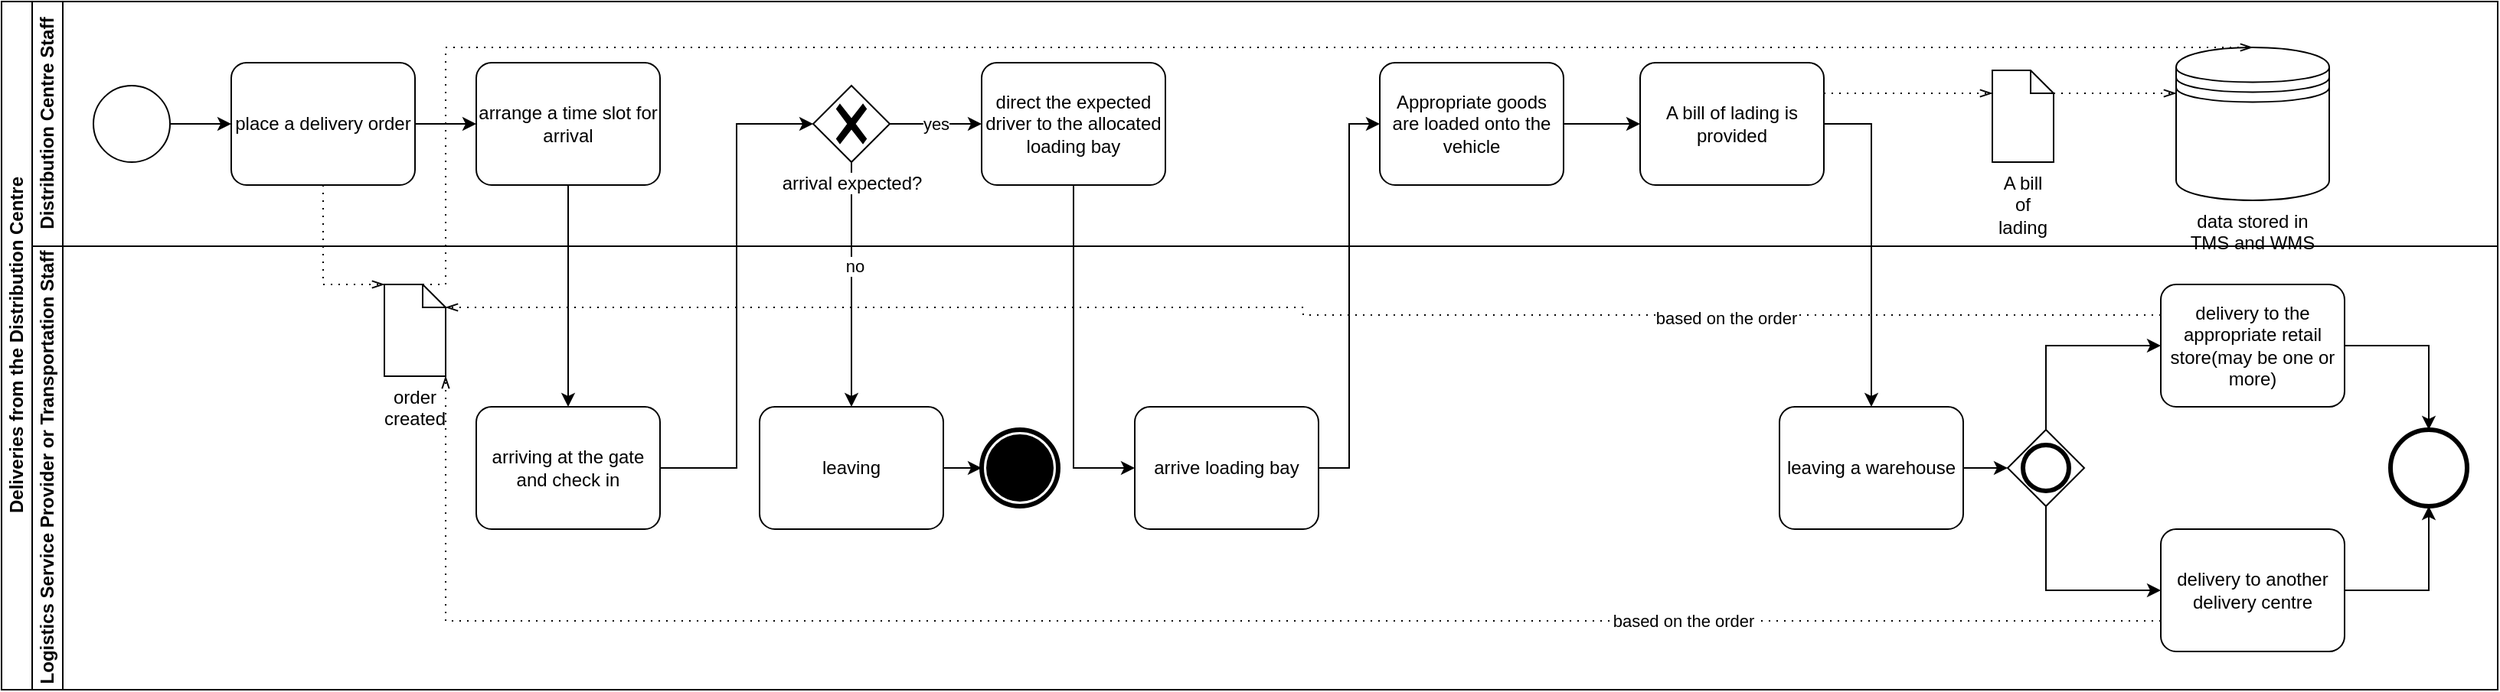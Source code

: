 <mxfile version="20.7.4" type="device"><diagram id="prtHgNgQTEPvFCAcTncT" name="Page-1"><mxGraphModel dx="1026" dy="688" grid="1" gridSize="10" guides="1" tooltips="1" connect="1" arrows="1" fold="1" page="1" pageScale="1" pageWidth="827" pageHeight="1169" math="0" shadow="0"><root><mxCell id="0"/><mxCell id="1" parent="0"/><mxCell id="dNxyNK7c78bLwvsdeMH5-19" value="Deliveries from the Distribution Centre" style="swimlane;html=1;childLayout=stackLayout;resizeParent=1;resizeParentMax=0;horizontal=0;startSize=20;horizontalStack=0;" parent="1" vertex="1"><mxGeometry x="20" y="20" width="1630" height="450" as="geometry"/></mxCell><mxCell id="iolI8BOVlMJaaguG8Dk0-7" style="edgeStyle=orthogonalEdgeStyle;rounded=0;orthogonalLoop=1;jettySize=auto;html=1;" parent="dNxyNK7c78bLwvsdeMH5-19" source="iolI8BOVlMJaaguG8Dk0-5" target="iolI8BOVlMJaaguG8Dk0-8" edge="1"><mxGeometry relative="1" as="geometry"><mxPoint x="430" y="320" as="targetPoint"/></mxGeometry></mxCell><mxCell id="iolI8BOVlMJaaguG8Dk0-17" style="edgeStyle=orthogonalEdgeStyle;rounded=0;orthogonalLoop=1;jettySize=auto;html=1;" parent="dNxyNK7c78bLwvsdeMH5-19" source="iolI8BOVlMJaaguG8Dk0-11" target="iolI8BOVlMJaaguG8Dk0-16" edge="1"><mxGeometry relative="1" as="geometry"/></mxCell><mxCell id="iolI8BOVlMJaaguG8Dk0-18" value="no" style="edgeLabel;html=1;align=center;verticalAlign=middle;resizable=0;points=[];" parent="iolI8BOVlMJaaguG8Dk0-17" vertex="1" connectable="0"><mxGeometry x="-0.158" y="2" relative="1" as="geometry"><mxPoint as="offset"/></mxGeometry></mxCell><mxCell id="iolI8BOVlMJaaguG8Dk0-10" style="edgeStyle=orthogonalEdgeStyle;rounded=0;orthogonalLoop=1;jettySize=auto;html=1;entryX=0;entryY=0.5;entryDx=0;entryDy=0;entryPerimeter=0;" parent="dNxyNK7c78bLwvsdeMH5-19" source="iolI8BOVlMJaaguG8Dk0-8" target="iolI8BOVlMJaaguG8Dk0-11" edge="1"><mxGeometry relative="1" as="geometry"><mxPoint x="600" y="120" as="targetPoint"/></mxGeometry></mxCell><mxCell id="dNxyNK7c78bLwvsdeMH5-20" value="Distribution Centre&amp;nbsp;Staff" style="swimlane;html=1;startSize=20;horizontal=0;" parent="dNxyNK7c78bLwvsdeMH5-19" vertex="1"><mxGeometry x="20" width="1610" height="160" as="geometry"/></mxCell><mxCell id="jybm4fPGBQml7Ri3tgQ--3" style="edgeStyle=orthogonalEdgeStyle;rounded=0;orthogonalLoop=1;jettySize=auto;html=1;" parent="dNxyNK7c78bLwvsdeMH5-20" source="jybm4fPGBQml7Ri3tgQ--1" target="iolI8BOVlMJaaguG8Dk0-1" edge="1"><mxGeometry relative="1" as="geometry"><mxPoint x="130" y="150" as="targetPoint"/></mxGeometry></mxCell><mxCell id="jybm4fPGBQml7Ri3tgQ--1" value="" style="points=[[0.145,0.145,0],[0.5,0,0],[0.855,0.145,0],[1,0.5,0],[0.855,0.855,0],[0.5,1,0],[0.145,0.855,0],[0,0.5,0]];shape=mxgraph.bpmn.event;html=1;verticalLabelPosition=bottom;labelBackgroundColor=#ffffff;verticalAlign=top;align=center;perimeter=ellipsePerimeter;outlineConnect=0;aspect=fixed;outline=standard;symbol=general;" parent="dNxyNK7c78bLwvsdeMH5-20" vertex="1"><mxGeometry x="40" y="55" width="50" height="50" as="geometry"/></mxCell><mxCell id="iolI8BOVlMJaaguG8Dk0-6" style="edgeStyle=orthogonalEdgeStyle;rounded=0;orthogonalLoop=1;jettySize=auto;html=1;" parent="dNxyNK7c78bLwvsdeMH5-20" source="iolI8BOVlMJaaguG8Dk0-1" target="iolI8BOVlMJaaguG8Dk0-5" edge="1"><mxGeometry relative="1" as="geometry"/></mxCell><mxCell id="iolI8BOVlMJaaguG8Dk0-1" value="place a delivery order" style="points=[[0.25,0,0],[0.5,0,0],[0.75,0,0],[1,0.25,0],[1,0.5,0],[1,0.75,0],[0.75,1,0],[0.5,1,0],[0.25,1,0],[0,0.75,0],[0,0.5,0],[0,0.25,0]];shape=mxgraph.bpmn.task;whiteSpace=wrap;rectStyle=rounded;size=10;html=1;taskMarker=abstract;" parent="dNxyNK7c78bLwvsdeMH5-20" vertex="1"><mxGeometry x="130" y="40" width="120" height="80" as="geometry"/></mxCell><mxCell id="iolI8BOVlMJaaguG8Dk0-5" value="arrange a time slot for arrival" style="points=[[0.25,0,0],[0.5,0,0],[0.75,0,0],[1,0.25,0],[1,0.5,0],[1,0.75,0],[0.75,1,0],[0.5,1,0],[0.25,1,0],[0,0.75,0],[0,0.5,0],[0,0.25,0]];shape=mxgraph.bpmn.task;whiteSpace=wrap;rectStyle=rounded;size=10;html=1;taskMarker=abstract;" parent="dNxyNK7c78bLwvsdeMH5-20" vertex="1"><mxGeometry x="290" y="40" width="120" height="80" as="geometry"/></mxCell><mxCell id="iolI8BOVlMJaaguG8Dk0-26" value="yes" style="edgeStyle=orthogonalEdgeStyle;rounded=0;orthogonalLoop=1;jettySize=auto;html=1;" parent="dNxyNK7c78bLwvsdeMH5-20" source="iolI8BOVlMJaaguG8Dk0-11" target="iolI8BOVlMJaaguG8Dk0-13" edge="1"><mxGeometry relative="1" as="geometry"><mxPoint x="670" y="150" as="targetPoint"/></mxGeometry></mxCell><mxCell id="iolI8BOVlMJaaguG8Dk0-11" value="arrival expected?" style="points=[[0.25,0.25,0],[0.5,0,0],[0.75,0.25,0],[1,0.5,0],[0.75,0.75,0],[0.5,1,0],[0.25,0.75,0],[0,0.5,0]];shape=mxgraph.bpmn.gateway2;html=1;verticalLabelPosition=bottom;labelBackgroundColor=#ffffff;verticalAlign=top;align=center;perimeter=rhombusPerimeter;outlineConnect=0;outline=none;symbol=none;gwType=exclusive;" parent="dNxyNK7c78bLwvsdeMH5-20" vertex="1"><mxGeometry x="510" y="55" width="50" height="50" as="geometry"/></mxCell><mxCell id="iolI8BOVlMJaaguG8Dk0-13" value="direct the expected driver to the allocated loading bay" style="points=[[0.25,0,0],[0.5,0,0],[0.75,0,0],[1,0.25,0],[1,0.5,0],[1,0.75,0],[0.75,1,0],[0.5,1,0],[0.25,1,0],[0,0.75,0],[0,0.5,0],[0,0.25,0]];shape=mxgraph.bpmn.task;whiteSpace=wrap;rectStyle=rounded;size=10;html=1;taskMarker=abstract;" parent="dNxyNK7c78bLwvsdeMH5-20" vertex="1"><mxGeometry x="620" y="40" width="120" height="80" as="geometry"/></mxCell><mxCell id="iolI8BOVlMJaaguG8Dk0-45" style="edgeStyle=orthogonalEdgeStyle;rounded=0;orthogonalLoop=1;jettySize=auto;html=1;" parent="dNxyNK7c78bLwvsdeMH5-20" source="iolI8BOVlMJaaguG8Dk0-22" target="iolI8BOVlMJaaguG8Dk0-44" edge="1"><mxGeometry relative="1" as="geometry"/></mxCell><mxCell id="iolI8BOVlMJaaguG8Dk0-22" value="Appropriate goods are loaded onto the vehicle" style="points=[[0.25,0,0],[0.5,0,0],[0.75,0,0],[1,0.25,0],[1,0.5,0],[1,0.75,0],[0.75,1,0],[0.5,1,0],[0.25,1,0],[0,0.75,0],[0,0.5,0],[0,0.25,0]];shape=mxgraph.bpmn.task;whiteSpace=wrap;rectStyle=rounded;size=10;html=1;taskMarker=abstract;" parent="dNxyNK7c78bLwvsdeMH5-20" vertex="1"><mxGeometry x="880" y="40" width="120" height="80" as="geometry"/></mxCell><mxCell id="iolI8BOVlMJaaguG8Dk0-44" value="A bill of lading is provided" style="points=[[0.25,0,0],[0.5,0,0],[0.75,0,0],[1,0.25,0],[1,0.5,0],[1,0.75,0],[0.75,1,0],[0.5,1,0],[0.25,1,0],[0,0.75,0],[0,0.5,0],[0,0.25,0]];shape=mxgraph.bpmn.task;whiteSpace=wrap;rectStyle=rounded;size=10;html=1;taskMarker=abstract;" parent="dNxyNK7c78bLwvsdeMH5-20" vertex="1"><mxGeometry x="1050" y="40" width="120" height="80" as="geometry"/></mxCell><mxCell id="iolI8BOVlMJaaguG8Dk0-53" value="A bill of lading" style="shape=mxgraph.bpmn.data;labelPosition=center;verticalLabelPosition=bottom;align=center;verticalAlign=top;whiteSpace=wrap;size=15;html=1;" parent="dNxyNK7c78bLwvsdeMH5-20" vertex="1"><mxGeometry x="1280" y="45" width="40" height="60" as="geometry"/></mxCell><mxCell id="iolI8BOVlMJaaguG8Dk0-56" value="" style="edgeStyle=elbowEdgeStyle;fontSize=12;html=1;endFill=0;startFill=0;endSize=6;startSize=6;dashed=1;dashPattern=1 4;endArrow=openThin;startArrow=none;rounded=0;exitX=1;exitY=0.25;exitDx=0;exitDy=0;exitPerimeter=0;" parent="dNxyNK7c78bLwvsdeMH5-20" source="iolI8BOVlMJaaguG8Dk0-44" target="iolI8BOVlMJaaguG8Dk0-53" edge="1"><mxGeometry width="160" relative="1" as="geometry"><mxPoint x="1220" y="270" as="sourcePoint"/><mxPoint x="1380" y="270" as="targetPoint"/><Array as="points"><mxPoint x="1240" y="60"/><mxPoint x="1220" y="70"/></Array></mxGeometry></mxCell><mxCell id="iolI8BOVlMJaaguG8Dk0-57" value="data stored in TMS and WMS" style="shape=datastore;whiteSpace=wrap;html=1;labelPosition=center;verticalLabelPosition=bottom;align=center;verticalAlign=top;" parent="dNxyNK7c78bLwvsdeMH5-20" vertex="1"><mxGeometry x="1400" y="30" width="100" height="100" as="geometry"/></mxCell><mxCell id="iolI8BOVlMJaaguG8Dk0-59" value="" style="edgeStyle=elbowEdgeStyle;fontSize=12;html=1;endFill=0;startFill=0;endSize=6;startSize=6;dashed=1;dashPattern=1 4;endArrow=openThin;startArrow=none;rounded=0;entryX=0;entryY=0.3;entryDx=0;entryDy=0;exitX=0;exitY=0;exitDx=40;exitDy=15;exitPerimeter=0;" parent="dNxyNK7c78bLwvsdeMH5-20" source="iolI8BOVlMJaaguG8Dk0-53" target="iolI8BOVlMJaaguG8Dk0-57" edge="1"><mxGeometry width="160" relative="1" as="geometry"><mxPoint x="1310" y="80" as="sourcePoint"/><mxPoint x="1570" y="200" as="targetPoint"/><Array as="points"/></mxGeometry></mxCell><mxCell id="iolI8BOVlMJaaguG8Dk0-50" style="edgeStyle=orthogonalEdgeStyle;rounded=0;orthogonalLoop=1;jettySize=auto;html=1;exitX=1;exitY=0.5;exitDx=0;exitDy=0;exitPerimeter=0;" parent="dNxyNK7c78bLwvsdeMH5-19" source="iolI8BOVlMJaaguG8Dk0-44" target="iolI8BOVlMJaaguG8Dk0-46" edge="1"><mxGeometry relative="1" as="geometry"><mxPoint x="1290" y="150" as="sourcePoint"/></mxGeometry></mxCell><mxCell id="mJuiP5j_pOhgNxbwQcuv-1" style="edgeStyle=orthogonalEdgeStyle;rounded=0;orthogonalLoop=1;jettySize=auto;html=1;entryX=0;entryY=0.5;entryDx=0;entryDy=0;entryPerimeter=0;" parent="dNxyNK7c78bLwvsdeMH5-19" source="iolI8BOVlMJaaguG8Dk0-39" target="iolI8BOVlMJaaguG8Dk0-22" edge="1"><mxGeometry relative="1" as="geometry"/></mxCell><mxCell id="iolI8BOVlMJaaguG8Dk0-4" value="" style="edgeStyle=elbowEdgeStyle;fontSize=12;html=1;endFill=0;startFill=0;endSize=6;startSize=6;dashed=1;dashPattern=1 4;endArrow=openThin;startArrow=none;rounded=0;exitX=0.5;exitY=1;exitDx=0;exitDy=0;exitPerimeter=0;entryX=0;entryY=0;entryDx=0;entryDy=0;entryPerimeter=0;" parent="dNxyNK7c78bLwvsdeMH5-19" source="iolI8BOVlMJaaguG8Dk0-1" target="iolI8BOVlMJaaguG8Dk0-2" edge="1"><mxGeometry width="160" relative="1" as="geometry"><mxPoint x="290" y="180" as="sourcePoint"/><mxPoint x="450" y="180" as="targetPoint"/><Array as="points"><mxPoint x="210" y="190"/></Array></mxGeometry></mxCell><mxCell id="iolI8BOVlMJaaguG8Dk0-58" value="" style="edgeStyle=elbowEdgeStyle;fontSize=12;html=1;endFill=0;startFill=0;endSize=6;startSize=6;dashed=1;dashPattern=1 4;endArrow=openThin;startArrow=none;rounded=0;exitX=0;exitY=0;exitDx=25;exitDy=0;exitPerimeter=0;entryX=0.5;entryY=0;entryDx=0;entryDy=0;" parent="dNxyNK7c78bLwvsdeMH5-19" source="iolI8BOVlMJaaguG8Dk0-2" target="iolI8BOVlMJaaguG8Dk0-57" edge="1"><mxGeometry width="160" relative="1" as="geometry"><mxPoint x="380" y="40" as="sourcePoint"/><mxPoint x="540" y="40" as="targetPoint"/><Array as="points"><mxPoint x="290" y="150"/><mxPoint x="890" y="10"/></Array></mxGeometry></mxCell><mxCell id="mJuiP5j_pOhgNxbwQcuv-4" style="edgeStyle=orthogonalEdgeStyle;rounded=0;orthogonalLoop=1;jettySize=auto;html=1;entryX=0;entryY=0.5;entryDx=0;entryDy=0;entryPerimeter=0;" parent="dNxyNK7c78bLwvsdeMH5-19" source="iolI8BOVlMJaaguG8Dk0-13" target="iolI8BOVlMJaaguG8Dk0-39" edge="1"><mxGeometry relative="1" as="geometry"/></mxCell><mxCell id="dNxyNK7c78bLwvsdeMH5-21" value="Logistics Service Provider or&amp;nbsp;Transportation Staff" style="swimlane;html=1;startSize=20;horizontal=0;" parent="dNxyNK7c78bLwvsdeMH5-19" vertex="1"><mxGeometry x="20" y="160" width="1610" height="290" as="geometry"/></mxCell><mxCell id="iolI8BOVlMJaaguG8Dk0-8" value="arriving at the gate and check in" style="points=[[0.25,0,0],[0.5,0,0],[0.75,0,0],[1,0.25,0],[1,0.5,0],[1,0.75,0],[0.75,1,0],[0.5,1,0],[0.25,1,0],[0,0.75,0],[0,0.5,0],[0,0.25,0]];shape=mxgraph.bpmn.task;whiteSpace=wrap;rectStyle=rounded;size=10;html=1;taskMarker=abstract;" parent="dNxyNK7c78bLwvsdeMH5-21" vertex="1"><mxGeometry x="290" y="105" width="120" height="80" as="geometry"/></mxCell><mxCell id="iolI8BOVlMJaaguG8Dk0-20" style="edgeStyle=orthogonalEdgeStyle;rounded=0;orthogonalLoop=1;jettySize=auto;html=1;" parent="dNxyNK7c78bLwvsdeMH5-21" source="iolI8BOVlMJaaguG8Dk0-16" target="iolI8BOVlMJaaguG8Dk0-19" edge="1"><mxGeometry relative="1" as="geometry"/></mxCell><mxCell id="iolI8BOVlMJaaguG8Dk0-16" value="leaving" style="points=[[0.25,0,0],[0.5,0,0],[0.75,0,0],[1,0.25,0],[1,0.5,0],[1,0.75,0],[0.75,1,0],[0.5,1,0],[0.25,1,0],[0,0.75,0],[0,0.5,0],[0,0.25,0]];shape=mxgraph.bpmn.task;whiteSpace=wrap;rectStyle=rounded;size=10;html=1;taskMarker=abstract;" parent="dNxyNK7c78bLwvsdeMH5-21" vertex="1"><mxGeometry x="475" y="105" width="120" height="80" as="geometry"/></mxCell><mxCell id="iolI8BOVlMJaaguG8Dk0-19" value="" style="points=[[0.145,0.145,0],[0.5,0,0],[0.855,0.145,0],[1,0.5,0],[0.855,0.855,0],[0.5,1,0],[0.145,0.855,0],[0,0.5,0]];shape=mxgraph.bpmn.event;html=1;verticalLabelPosition=bottom;labelBackgroundColor=#ffffff;verticalAlign=top;align=center;perimeter=ellipsePerimeter;outlineConnect=0;aspect=fixed;outline=end;symbol=terminate;" parent="dNxyNK7c78bLwvsdeMH5-21" vertex="1"><mxGeometry x="620" y="120" width="50" height="50" as="geometry"/></mxCell><mxCell id="iolI8BOVlMJaaguG8Dk0-39" value="arrive loading bay" style="points=[[0.25,0,0],[0.5,0,0],[0.75,0,0],[1,0.25,0],[1,0.5,0],[1,0.75,0],[0.75,1,0],[0.5,1,0],[0.25,1,0],[0,0.75,0],[0,0.5,0],[0,0.25,0]];shape=mxgraph.bpmn.task;whiteSpace=wrap;rectStyle=rounded;size=10;html=1;taskMarker=abstract;" parent="dNxyNK7c78bLwvsdeMH5-21" vertex="1"><mxGeometry x="720" y="105" width="120" height="80" as="geometry"/></mxCell><mxCell id="iolI8BOVlMJaaguG8Dk0-52" style="edgeStyle=orthogonalEdgeStyle;rounded=0;orthogonalLoop=1;jettySize=auto;html=1;" parent="dNxyNK7c78bLwvsdeMH5-21" source="iolI8BOVlMJaaguG8Dk0-46" target="iolI8BOVlMJaaguG8Dk0-51" edge="1"><mxGeometry relative="1" as="geometry"/></mxCell><mxCell id="iolI8BOVlMJaaguG8Dk0-46" value="leaving a warehouse" style="points=[[0.25,0,0],[0.5,0,0],[0.75,0,0],[1,0.25,0],[1,0.5,0],[1,0.75,0],[0.75,1,0],[0.5,1,0],[0.25,1,0],[0,0.75,0],[0,0.5,0],[0,0.25,0]];shape=mxgraph.bpmn.task;whiteSpace=wrap;rectStyle=rounded;size=10;html=1;taskMarker=abstract;" parent="dNxyNK7c78bLwvsdeMH5-21" vertex="1"><mxGeometry x="1141" y="105" width="120" height="80" as="geometry"/></mxCell><mxCell id="iolI8BOVlMJaaguG8Dk0-62" style="edgeStyle=orthogonalEdgeStyle;rounded=0;orthogonalLoop=1;jettySize=auto;html=1;entryX=0;entryY=0.5;entryDx=0;entryDy=0;entryPerimeter=0;exitX=0.5;exitY=0;exitDx=0;exitDy=0;exitPerimeter=0;" parent="dNxyNK7c78bLwvsdeMH5-21" source="iolI8BOVlMJaaguG8Dk0-51" target="iolI8BOVlMJaaguG8Dk0-60" edge="1"><mxGeometry relative="1" as="geometry"/></mxCell><mxCell id="iolI8BOVlMJaaguG8Dk0-63" style="edgeStyle=orthogonalEdgeStyle;rounded=0;orthogonalLoop=1;jettySize=auto;html=1;entryX=0;entryY=0.5;entryDx=0;entryDy=0;entryPerimeter=0;exitX=0.5;exitY=1;exitDx=0;exitDy=0;exitPerimeter=0;" parent="dNxyNK7c78bLwvsdeMH5-21" source="iolI8BOVlMJaaguG8Dk0-51" target="iolI8BOVlMJaaguG8Dk0-61" edge="1"><mxGeometry relative="1" as="geometry"/></mxCell><mxCell id="iolI8BOVlMJaaguG8Dk0-51" value="" style="points=[[0.25,0.25,0],[0.5,0,0],[0.75,0.25,0],[1,0.5,0],[0.75,0.75,0],[0.5,1,0],[0.25,0.75,0],[0,0.5,0]];shape=mxgraph.bpmn.gateway2;html=1;verticalLabelPosition=bottom;labelBackgroundColor=#ffffff;verticalAlign=top;align=center;perimeter=rhombusPerimeter;outlineConnect=0;outline=end;symbol=general;" parent="dNxyNK7c78bLwvsdeMH5-21" vertex="1"><mxGeometry x="1290" y="120" width="50" height="50" as="geometry"/></mxCell><mxCell id="iolI8BOVlMJaaguG8Dk0-65" style="edgeStyle=orthogonalEdgeStyle;rounded=0;orthogonalLoop=1;jettySize=auto;html=1;entryX=0.5;entryY=0;entryDx=0;entryDy=0;entryPerimeter=0;" parent="dNxyNK7c78bLwvsdeMH5-21" source="iolI8BOVlMJaaguG8Dk0-60" target="iolI8BOVlMJaaguG8Dk0-64" edge="1"><mxGeometry relative="1" as="geometry"/></mxCell><mxCell id="iolI8BOVlMJaaguG8Dk0-60" value="delivery to the appropriate retail store(may be one or more)" style="points=[[0.25,0,0],[0.5,0,0],[0.75,0,0],[1,0.25,0],[1,0.5,0],[1,0.75,0],[0.75,1,0],[0.5,1,0],[0.25,1,0],[0,0.75,0],[0,0.5,0],[0,0.25,0]];shape=mxgraph.bpmn.task;whiteSpace=wrap;rectStyle=rounded;size=10;html=1;taskMarker=abstract;" parent="dNxyNK7c78bLwvsdeMH5-21" vertex="1"><mxGeometry x="1390" y="25" width="120" height="80" as="geometry"/></mxCell><mxCell id="iolI8BOVlMJaaguG8Dk0-66" style="edgeStyle=orthogonalEdgeStyle;rounded=0;orthogonalLoop=1;jettySize=auto;html=1;entryX=0.5;entryY=1;entryDx=0;entryDy=0;entryPerimeter=0;" parent="dNxyNK7c78bLwvsdeMH5-21" source="iolI8BOVlMJaaguG8Dk0-61" target="iolI8BOVlMJaaguG8Dk0-64" edge="1"><mxGeometry relative="1" as="geometry"/></mxCell><mxCell id="iolI8BOVlMJaaguG8Dk0-61" value="delivery to another delivery centre" style="points=[[0.25,0,0],[0.5,0,0],[0.75,0,0],[1,0.25,0],[1,0.5,0],[1,0.75,0],[0.75,1,0],[0.5,1,0],[0.25,1,0],[0,0.75,0],[0,0.5,0],[0,0.25,0]];shape=mxgraph.bpmn.task;whiteSpace=wrap;rectStyle=rounded;size=10;html=1;taskMarker=abstract;" parent="dNxyNK7c78bLwvsdeMH5-21" vertex="1"><mxGeometry x="1390" y="185" width="120" height="80" as="geometry"/></mxCell><mxCell id="iolI8BOVlMJaaguG8Dk0-64" value="" style="points=[[0.145,0.145,0],[0.5,0,0],[0.855,0.145,0],[1,0.5,0],[0.855,0.855,0],[0.5,1,0],[0.145,0.855,0],[0,0.5,0]];shape=mxgraph.bpmn.event;html=1;verticalLabelPosition=bottom;labelBackgroundColor=#ffffff;verticalAlign=top;align=center;perimeter=ellipsePerimeter;outlineConnect=0;aspect=fixed;outline=end;symbol=terminate2;" parent="dNxyNK7c78bLwvsdeMH5-21" vertex="1"><mxGeometry x="1540" y="120" width="50" height="50" as="geometry"/></mxCell><mxCell id="iolI8BOVlMJaaguG8Dk0-2" value="order created" style="shape=mxgraph.bpmn.data;labelPosition=center;verticalLabelPosition=bottom;align=center;verticalAlign=top;whiteSpace=wrap;size=15;html=1;" parent="dNxyNK7c78bLwvsdeMH5-21" vertex="1"><mxGeometry x="230" y="25" width="40" height="60" as="geometry"/></mxCell><mxCell id="mJuiP5j_pOhgNxbwQcuv-7" value="" style="edgeStyle=elbowEdgeStyle;fontSize=12;html=1;endFill=0;startFill=0;endSize=6;startSize=6;dashed=1;dashPattern=1 4;endArrow=openThin;startArrow=none;rounded=0;entryX=0;entryY=0;entryDx=40;entryDy=15;entryPerimeter=0;exitX=0;exitY=0.25;exitDx=0;exitDy=0;exitPerimeter=0;" parent="dNxyNK7c78bLwvsdeMH5-21" source="iolI8BOVlMJaaguG8Dk0-60" target="iolI8BOVlMJaaguG8Dk0-2" edge="1"><mxGeometry width="160" relative="1" as="geometry"><mxPoint x="1380" y="30" as="sourcePoint"/><mxPoint x="1090" y="210" as="targetPoint"/></mxGeometry></mxCell><mxCell id="mJuiP5j_pOhgNxbwQcuv-8" value="based on the order" style="edgeLabel;html=1;align=center;verticalAlign=middle;resizable=0;points=[];" parent="mJuiP5j_pOhgNxbwQcuv-7" vertex="1" connectable="0"><mxGeometry x="-0.495" y="2" relative="1" as="geometry"><mxPoint as="offset"/></mxGeometry></mxCell><mxCell id="mJuiP5j_pOhgNxbwQcuv-10" value="" style="edgeStyle=elbowEdgeStyle;fontSize=12;html=1;endFill=0;startFill=0;endSize=6;startSize=6;dashed=1;dashPattern=1 4;endArrow=openThin;startArrow=none;rounded=0;exitX=0;exitY=0.75;exitDx=0;exitDy=0;exitPerimeter=0;entryX=1;entryY=1;entryDx=0;entryDy=0;entryPerimeter=0;" parent="dNxyNK7c78bLwvsdeMH5-21" source="iolI8BOVlMJaaguG8Dk0-61" target="iolI8BOVlMJaaguG8Dk0-2" edge="1"><mxGeometry width="160" relative="1" as="geometry"><mxPoint x="950" y="200" as="sourcePoint"/><mxPoint x="1110" y="200" as="targetPoint"/><Array as="points"><mxPoint x="270" y="190"/></Array></mxGeometry></mxCell><mxCell id="mJuiP5j_pOhgNxbwQcuv-11" value="based on the order" style="edgeLabel;html=1;align=center;verticalAlign=middle;resizable=0;points=[];" parent="mJuiP5j_pOhgNxbwQcuv-10" vertex="1" connectable="0"><mxGeometry x="-0.512" relative="1" as="geometry"><mxPoint as="offset"/></mxGeometry></mxCell></root></mxGraphModel></diagram></mxfile>